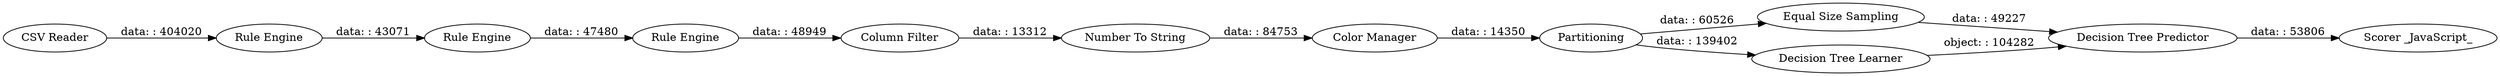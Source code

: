 digraph {
	"-6771185418609165193_2" [label="Rule Engine"]
	"-3154928305848081861_6" [label="Number To String"]
	"-3154928305848081861_8" [label="Color Manager"]
	"-6771185418609165193_4" [label="Rule Engine"]
	"-3154928305848081861_9" [label=Partitioning]
	"-3154928305848081861_13" [label="Scorer _JavaScript_"]
	"-6771185418609165193_1" [label="CSV Reader"]
	"-3154928305848081861_12" [label="Decision Tree Predictor"]
	"-3154928305848081861_11" [label="Equal Size Sampling"]
	"-6771185418609165193_3" [label="Rule Engine"]
	"-3154928305848081861_10" [label="Decision Tree Learner"]
	"-6771185418609165193_5" [label="Column Filter"]
	"-6771185418609165193_1" -> "-6771185418609165193_2" [label="data: : 404020"]
	"-6771185418609165193_5" -> "-3154928305848081861_6" [label="data: : 13312"]
	"-3154928305848081861_10" -> "-3154928305848081861_12" [label="object: : 104282"]
	"-3154928305848081861_12" -> "-3154928305848081861_13" [label="data: : 53806"]
	"-3154928305848081861_9" -> "-3154928305848081861_11" [label="data: : 60526"]
	"-6771185418609165193_4" -> "-6771185418609165193_5" [label="data: : 48949"]
	"-3154928305848081861_9" -> "-3154928305848081861_10" [label="data: : 139402"]
	"-6771185418609165193_2" -> "-6771185418609165193_3" [label="data: : 43071"]
	"-6771185418609165193_3" -> "-6771185418609165193_4" [label="data: : 47480"]
	"-3154928305848081861_11" -> "-3154928305848081861_12" [label="data: : 49227"]
	"-3154928305848081861_6" -> "-3154928305848081861_8" [label="data: : 84753"]
	"-3154928305848081861_8" -> "-3154928305848081861_9" [label="data: : 14350"]
	rankdir=LR
}
